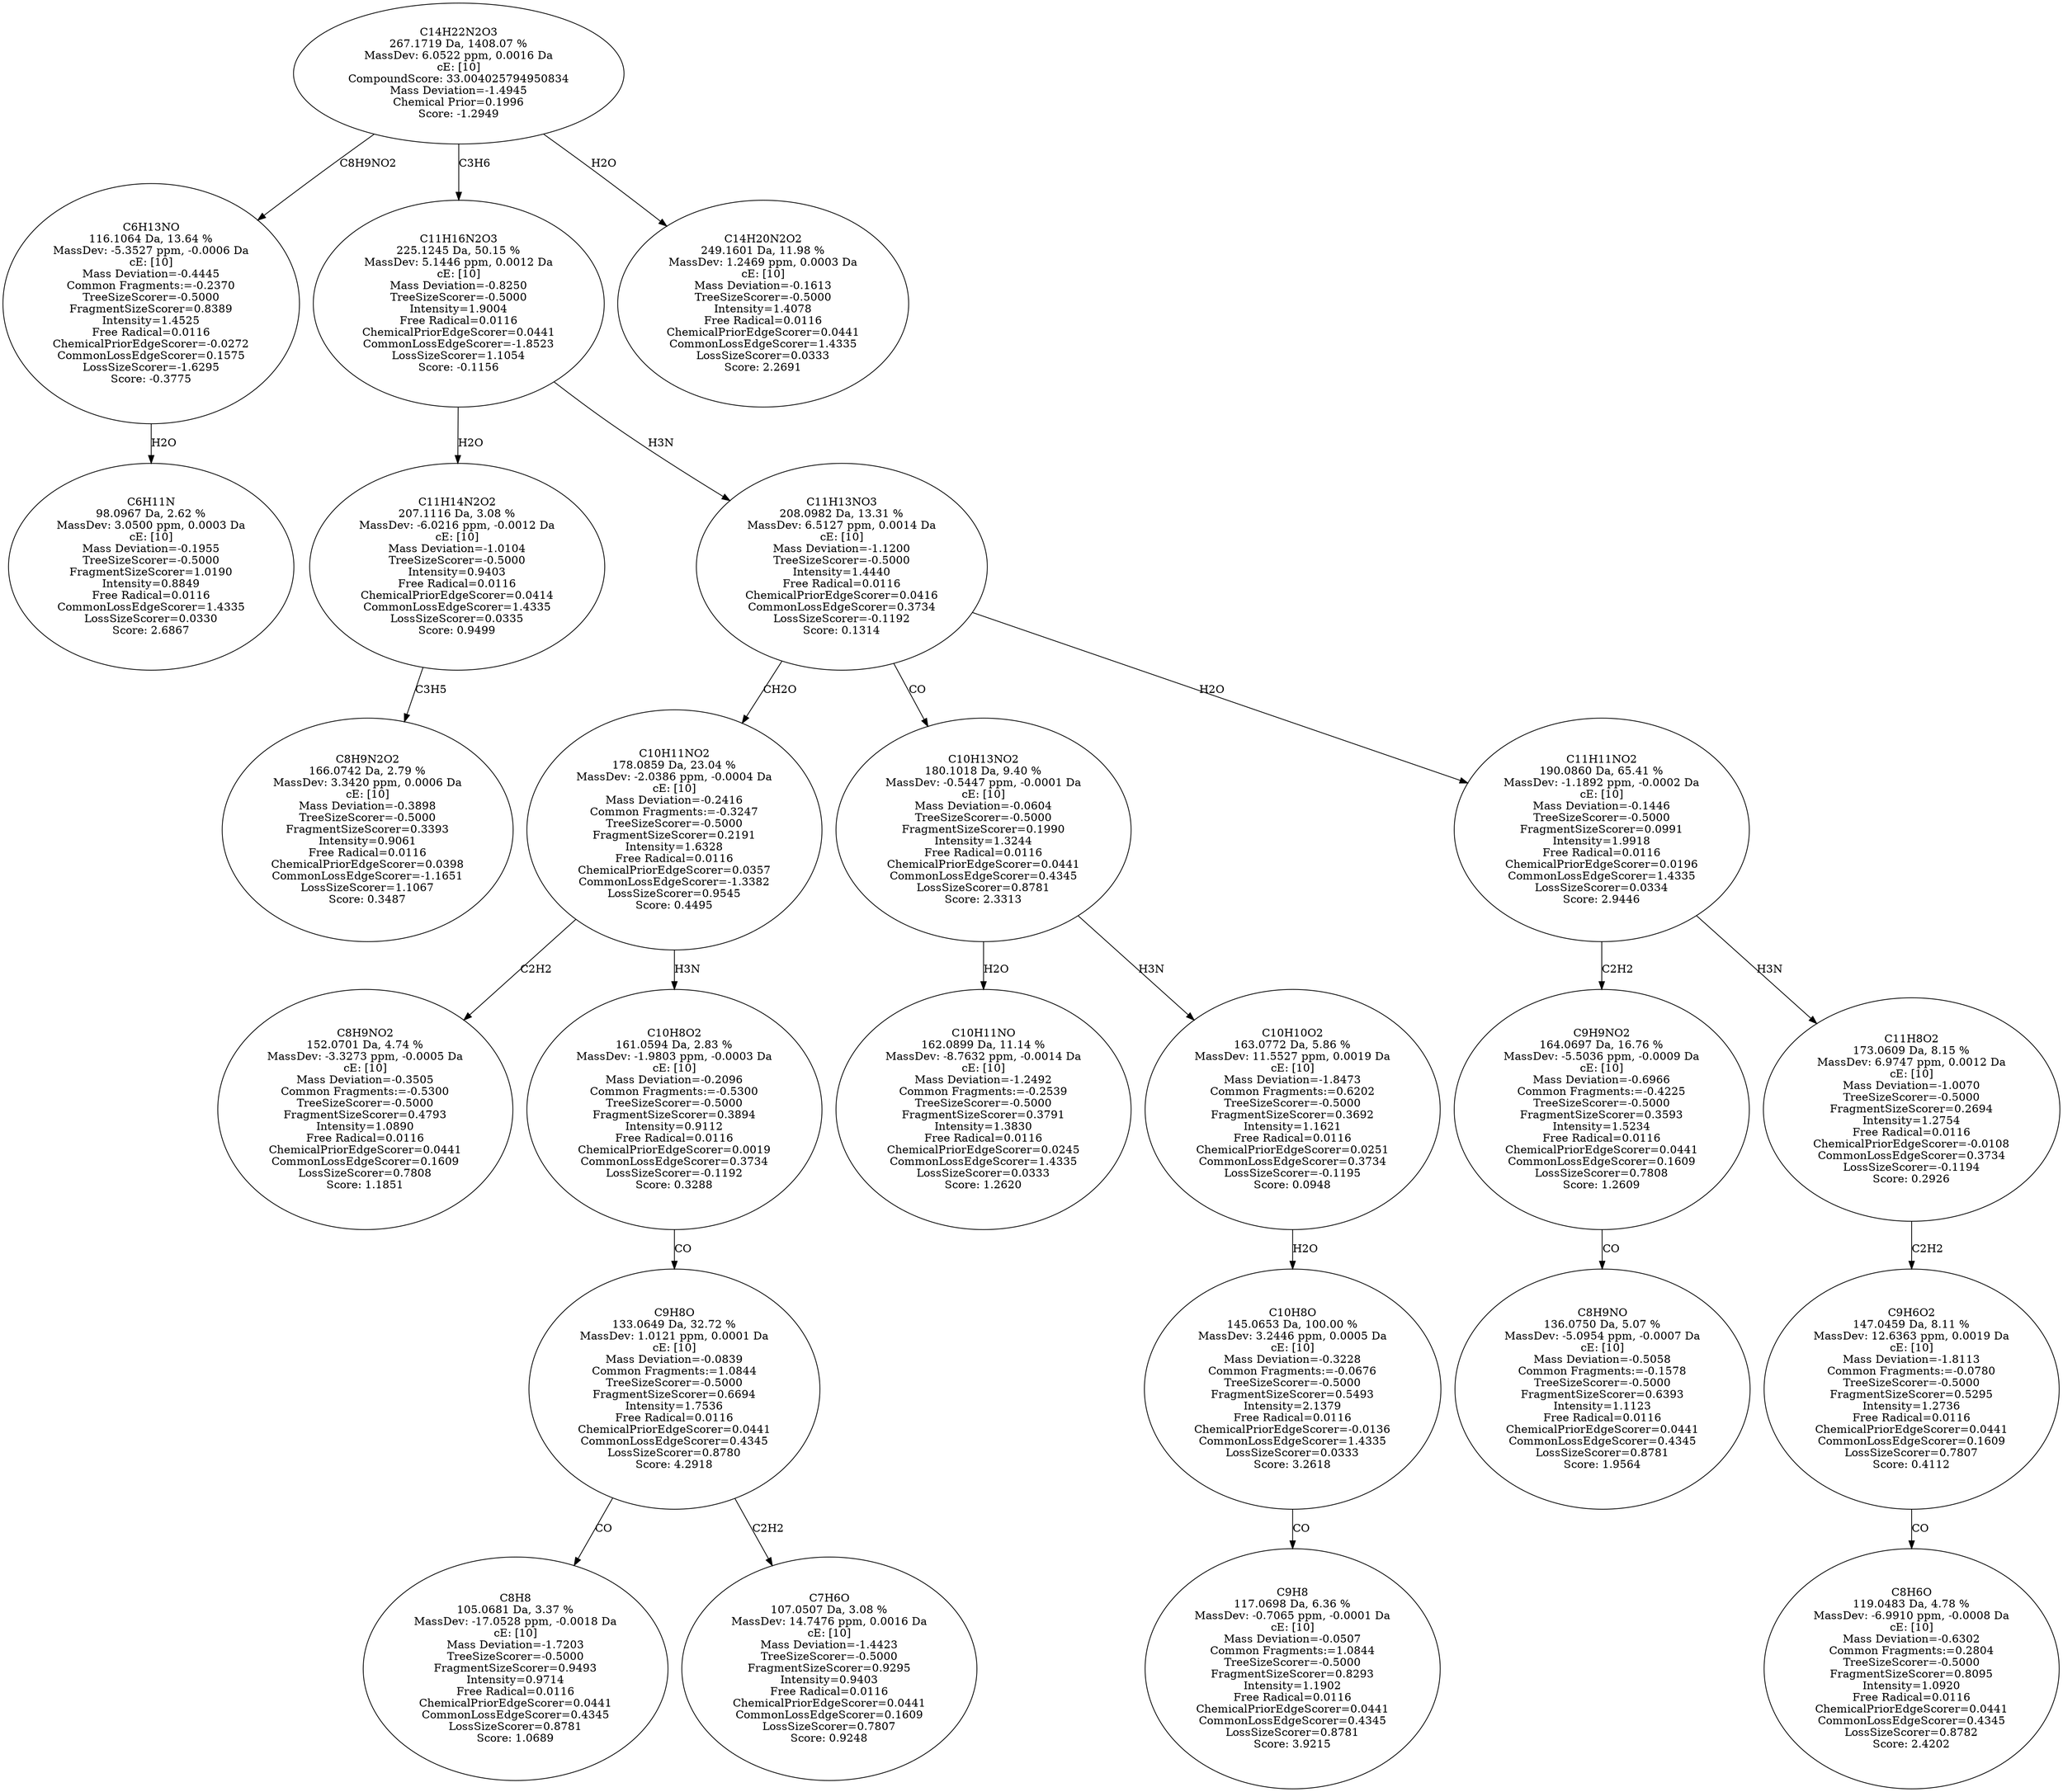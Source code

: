 strict digraph {
v1 [label="C6H11N\n98.0967 Da, 2.62 %\nMassDev: 3.0500 ppm, 0.0003 Da\ncE: [10]\nMass Deviation=-0.1955\nTreeSizeScorer=-0.5000\nFragmentSizeScorer=1.0190\nIntensity=0.8849\nFree Radical=0.0116\nCommonLossEdgeScorer=1.4335\nLossSizeScorer=0.0330\nScore: 2.6867"];
v2 [label="C6H13NO\n116.1064 Da, 13.64 %\nMassDev: -5.3527 ppm, -0.0006 Da\ncE: [10]\nMass Deviation=-0.4445\nCommon Fragments:=-0.2370\nTreeSizeScorer=-0.5000\nFragmentSizeScorer=0.8389\nIntensity=1.4525\nFree Radical=0.0116\nChemicalPriorEdgeScorer=-0.0272\nCommonLossEdgeScorer=0.1575\nLossSizeScorer=-1.6295\nScore: -0.3775"];
v3 [label="C8H9N2O2\n166.0742 Da, 2.79 %\nMassDev: 3.3420 ppm, 0.0006 Da\ncE: [10]\nMass Deviation=-0.3898\nTreeSizeScorer=-0.5000\nFragmentSizeScorer=0.3393\nIntensity=0.9061\nFree Radical=0.0116\nChemicalPriorEdgeScorer=0.0398\nCommonLossEdgeScorer=-1.1651\nLossSizeScorer=1.1067\nScore: 0.3487"];
v4 [label="C11H14N2O2\n207.1116 Da, 3.08 %\nMassDev: -6.0216 ppm, -0.0012 Da\ncE: [10]\nMass Deviation=-1.0104\nTreeSizeScorer=-0.5000\nIntensity=0.9403\nFree Radical=0.0116\nChemicalPriorEdgeScorer=0.0414\nCommonLossEdgeScorer=1.4335\nLossSizeScorer=0.0335\nScore: 0.9499"];
v5 [label="C8H9NO2\n152.0701 Da, 4.74 %\nMassDev: -3.3273 ppm, -0.0005 Da\ncE: [10]\nMass Deviation=-0.3505\nCommon Fragments:=-0.5300\nTreeSizeScorer=-0.5000\nFragmentSizeScorer=0.4793\nIntensity=1.0890\nFree Radical=0.0116\nChemicalPriorEdgeScorer=0.0441\nCommonLossEdgeScorer=0.1609\nLossSizeScorer=0.7808\nScore: 1.1851"];
v6 [label="C8H8\n105.0681 Da, 3.37 %\nMassDev: -17.0528 ppm, -0.0018 Da\ncE: [10]\nMass Deviation=-1.7203\nTreeSizeScorer=-0.5000\nFragmentSizeScorer=0.9493\nIntensity=0.9714\nFree Radical=0.0116\nChemicalPriorEdgeScorer=0.0441\nCommonLossEdgeScorer=0.4345\nLossSizeScorer=0.8781\nScore: 1.0689"];
v7 [label="C7H6O\n107.0507 Da, 3.08 %\nMassDev: 14.7476 ppm, 0.0016 Da\ncE: [10]\nMass Deviation=-1.4423\nTreeSizeScorer=-0.5000\nFragmentSizeScorer=0.9295\nIntensity=0.9403\nFree Radical=0.0116\nChemicalPriorEdgeScorer=0.0441\nCommonLossEdgeScorer=0.1609\nLossSizeScorer=0.7807\nScore: 0.9248"];
v8 [label="C9H8O\n133.0649 Da, 32.72 %\nMassDev: 1.0121 ppm, 0.0001 Da\ncE: [10]\nMass Deviation=-0.0839\nCommon Fragments:=1.0844\nTreeSizeScorer=-0.5000\nFragmentSizeScorer=0.6694\nIntensity=1.7536\nFree Radical=0.0116\nChemicalPriorEdgeScorer=0.0441\nCommonLossEdgeScorer=0.4345\nLossSizeScorer=0.8780\nScore: 4.2918"];
v9 [label="C10H8O2\n161.0594 Da, 2.83 %\nMassDev: -1.9803 ppm, -0.0003 Da\ncE: [10]\nMass Deviation=-0.2096\nCommon Fragments:=-0.5300\nTreeSizeScorer=-0.5000\nFragmentSizeScorer=0.3894\nIntensity=0.9112\nFree Radical=0.0116\nChemicalPriorEdgeScorer=0.0019\nCommonLossEdgeScorer=0.3734\nLossSizeScorer=-0.1192\nScore: 0.3288"];
v10 [label="C10H11NO2\n178.0859 Da, 23.04 %\nMassDev: -2.0386 ppm, -0.0004 Da\ncE: [10]\nMass Deviation=-0.2416\nCommon Fragments:=-0.3247\nTreeSizeScorer=-0.5000\nFragmentSizeScorer=0.2191\nIntensity=1.6328\nFree Radical=0.0116\nChemicalPriorEdgeScorer=0.0357\nCommonLossEdgeScorer=-1.3382\nLossSizeScorer=0.9545\nScore: 0.4495"];
v11 [label="C10H11NO\n162.0899 Da, 11.14 %\nMassDev: -8.7632 ppm, -0.0014 Da\ncE: [10]\nMass Deviation=-1.2492\nCommon Fragments:=-0.2539\nTreeSizeScorer=-0.5000\nFragmentSizeScorer=0.3791\nIntensity=1.3830\nFree Radical=0.0116\nChemicalPriorEdgeScorer=0.0245\nCommonLossEdgeScorer=1.4335\nLossSizeScorer=0.0333\nScore: 1.2620"];
v12 [label="C9H8\n117.0698 Da, 6.36 %\nMassDev: -0.7065 ppm, -0.0001 Da\ncE: [10]\nMass Deviation=-0.0507\nCommon Fragments:=1.0844\nTreeSizeScorer=-0.5000\nFragmentSizeScorer=0.8293\nIntensity=1.1902\nFree Radical=0.0116\nChemicalPriorEdgeScorer=0.0441\nCommonLossEdgeScorer=0.4345\nLossSizeScorer=0.8781\nScore: 3.9215"];
v13 [label="C10H8O\n145.0653 Da, 100.00 %\nMassDev: 3.2446 ppm, 0.0005 Da\ncE: [10]\nMass Deviation=-0.3228\nCommon Fragments:=-0.0676\nTreeSizeScorer=-0.5000\nFragmentSizeScorer=0.5493\nIntensity=2.1379\nFree Radical=0.0116\nChemicalPriorEdgeScorer=-0.0136\nCommonLossEdgeScorer=1.4335\nLossSizeScorer=0.0333\nScore: 3.2618"];
v14 [label="C10H10O2\n163.0772 Da, 5.86 %\nMassDev: 11.5527 ppm, 0.0019 Da\ncE: [10]\nMass Deviation=-1.8473\nCommon Fragments:=0.6202\nTreeSizeScorer=-0.5000\nFragmentSizeScorer=0.3692\nIntensity=1.1621\nFree Radical=0.0116\nChemicalPriorEdgeScorer=0.0251\nCommonLossEdgeScorer=0.3734\nLossSizeScorer=-0.1195\nScore: 0.0948"];
v15 [label="C10H13NO2\n180.1018 Da, 9.40 %\nMassDev: -0.5447 ppm, -0.0001 Da\ncE: [10]\nMass Deviation=-0.0604\nTreeSizeScorer=-0.5000\nFragmentSizeScorer=0.1990\nIntensity=1.3244\nFree Radical=0.0116\nChemicalPriorEdgeScorer=0.0441\nCommonLossEdgeScorer=0.4345\nLossSizeScorer=0.8781\nScore: 2.3313"];
v16 [label="C8H9NO\n136.0750 Da, 5.07 %\nMassDev: -5.0954 ppm, -0.0007 Da\ncE: [10]\nMass Deviation=-0.5058\nCommon Fragments:=-0.1578\nTreeSizeScorer=-0.5000\nFragmentSizeScorer=0.6393\nIntensity=1.1123\nFree Radical=0.0116\nChemicalPriorEdgeScorer=0.0441\nCommonLossEdgeScorer=0.4345\nLossSizeScorer=0.8781\nScore: 1.9564"];
v17 [label="C9H9NO2\n164.0697 Da, 16.76 %\nMassDev: -5.5036 ppm, -0.0009 Da\ncE: [10]\nMass Deviation=-0.6966\nCommon Fragments:=-0.4225\nTreeSizeScorer=-0.5000\nFragmentSizeScorer=0.3593\nIntensity=1.5234\nFree Radical=0.0116\nChemicalPriorEdgeScorer=0.0441\nCommonLossEdgeScorer=0.1609\nLossSizeScorer=0.7808\nScore: 1.2609"];
v18 [label="C8H6O\n119.0483 Da, 4.78 %\nMassDev: -6.9910 ppm, -0.0008 Da\ncE: [10]\nMass Deviation=-0.6302\nCommon Fragments:=0.2804\nTreeSizeScorer=-0.5000\nFragmentSizeScorer=0.8095\nIntensity=1.0920\nFree Radical=0.0116\nChemicalPriorEdgeScorer=0.0441\nCommonLossEdgeScorer=0.4345\nLossSizeScorer=0.8782\nScore: 2.4202"];
v19 [label="C9H6O2\n147.0459 Da, 8.11 %\nMassDev: 12.6363 ppm, 0.0019 Da\ncE: [10]\nMass Deviation=-1.8113\nCommon Fragments:=-0.0780\nTreeSizeScorer=-0.5000\nFragmentSizeScorer=0.5295\nIntensity=1.2736\nFree Radical=0.0116\nChemicalPriorEdgeScorer=0.0441\nCommonLossEdgeScorer=0.1609\nLossSizeScorer=0.7807\nScore: 0.4112"];
v20 [label="C11H8O2\n173.0609 Da, 8.15 %\nMassDev: 6.9747 ppm, 0.0012 Da\ncE: [10]\nMass Deviation=-1.0070\nTreeSizeScorer=-0.5000\nFragmentSizeScorer=0.2694\nIntensity=1.2754\nFree Radical=0.0116\nChemicalPriorEdgeScorer=-0.0108\nCommonLossEdgeScorer=0.3734\nLossSizeScorer=-0.1194\nScore: 0.2926"];
v21 [label="C11H11NO2\n190.0860 Da, 65.41 %\nMassDev: -1.1892 ppm, -0.0002 Da\ncE: [10]\nMass Deviation=-0.1446\nTreeSizeScorer=-0.5000\nFragmentSizeScorer=0.0991\nIntensity=1.9918\nFree Radical=0.0116\nChemicalPriorEdgeScorer=0.0196\nCommonLossEdgeScorer=1.4335\nLossSizeScorer=0.0334\nScore: 2.9446"];
v22 [label="C11H13NO3\n208.0982 Da, 13.31 %\nMassDev: 6.5127 ppm, 0.0014 Da\ncE: [10]\nMass Deviation=-1.1200\nTreeSizeScorer=-0.5000\nIntensity=1.4440\nFree Radical=0.0116\nChemicalPriorEdgeScorer=0.0416\nCommonLossEdgeScorer=0.3734\nLossSizeScorer=-0.1192\nScore: 0.1314"];
v23 [label="C11H16N2O3\n225.1245 Da, 50.15 %\nMassDev: 5.1446 ppm, 0.0012 Da\ncE: [10]\nMass Deviation=-0.8250\nTreeSizeScorer=-0.5000\nIntensity=1.9004\nFree Radical=0.0116\nChemicalPriorEdgeScorer=0.0441\nCommonLossEdgeScorer=-1.8523\nLossSizeScorer=1.1054\nScore: -0.1156"];
v24 [label="C14H20N2O2\n249.1601 Da, 11.98 %\nMassDev: 1.2469 ppm, 0.0003 Da\ncE: [10]\nMass Deviation=-0.1613\nTreeSizeScorer=-0.5000\nIntensity=1.4078\nFree Radical=0.0116\nChemicalPriorEdgeScorer=0.0441\nCommonLossEdgeScorer=1.4335\nLossSizeScorer=0.0333\nScore: 2.2691"];
v25 [label="C14H22N2O3\n267.1719 Da, 1408.07 %\nMassDev: 6.0522 ppm, 0.0016 Da\ncE: [10]\nCompoundScore: 33.004025794950834\nMass Deviation=-1.4945\nChemical Prior=0.1996\nScore: -1.2949"];
v2 -> v1 [label="H2O"];
v25 -> v2 [label="C8H9NO2"];
v4 -> v3 [label="C3H5"];
v23 -> v4 [label="H2O"];
v10 -> v5 [label="C2H2"];
v8 -> v6 [label="CO"];
v8 -> v7 [label="C2H2"];
v9 -> v8 [label="CO"];
v10 -> v9 [label="H3N"];
v22 -> v10 [label="CH2O"];
v15 -> v11 [label="H2O"];
v13 -> v12 [label="CO"];
v14 -> v13 [label="H2O"];
v15 -> v14 [label="H3N"];
v22 -> v15 [label="CO"];
v17 -> v16 [label="CO"];
v21 -> v17 [label="C2H2"];
v19 -> v18 [label="CO"];
v20 -> v19 [label="C2H2"];
v21 -> v20 [label="H3N"];
v22 -> v21 [label="H2O"];
v23 -> v22 [label="H3N"];
v25 -> v23 [label="C3H6"];
v25 -> v24 [label="H2O"];
}